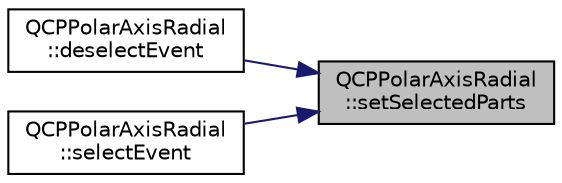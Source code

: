 digraph "QCPPolarAxisRadial::setSelectedParts"
{
 // LATEX_PDF_SIZE
  edge [fontname="Helvetica",fontsize="10",labelfontname="Helvetica",labelfontsize="10"];
  node [fontname="Helvetica",fontsize="10",shape=record];
  rankdir="RL";
  Node1 [label="QCPPolarAxisRadial\l::setSelectedParts",height=0.2,width=0.4,color="black", fillcolor="grey75", style="filled", fontcolor="black",tooltip=" "];
  Node1 -> Node2 [dir="back",color="midnightblue",fontsize="10",style="solid",fontname="Helvetica"];
  Node2 [label="QCPPolarAxisRadial\l::deselectEvent",height=0.2,width=0.4,color="black", fillcolor="white", style="filled",URL="$classQCPPolarAxisRadial.html#a6f9315951fdf416b15ed0dd62d3ecd34",tooltip=" "];
  Node1 -> Node3 [dir="back",color="midnightblue",fontsize="10",style="solid",fontname="Helvetica"];
  Node3 [label="QCPPolarAxisRadial\l::selectEvent",height=0.2,width=0.4,color="black", fillcolor="white", style="filled",URL="$classQCPPolarAxisRadial.html#a2e034f1262cb3a094e28dbd2df12dcf9",tooltip=" "];
}
